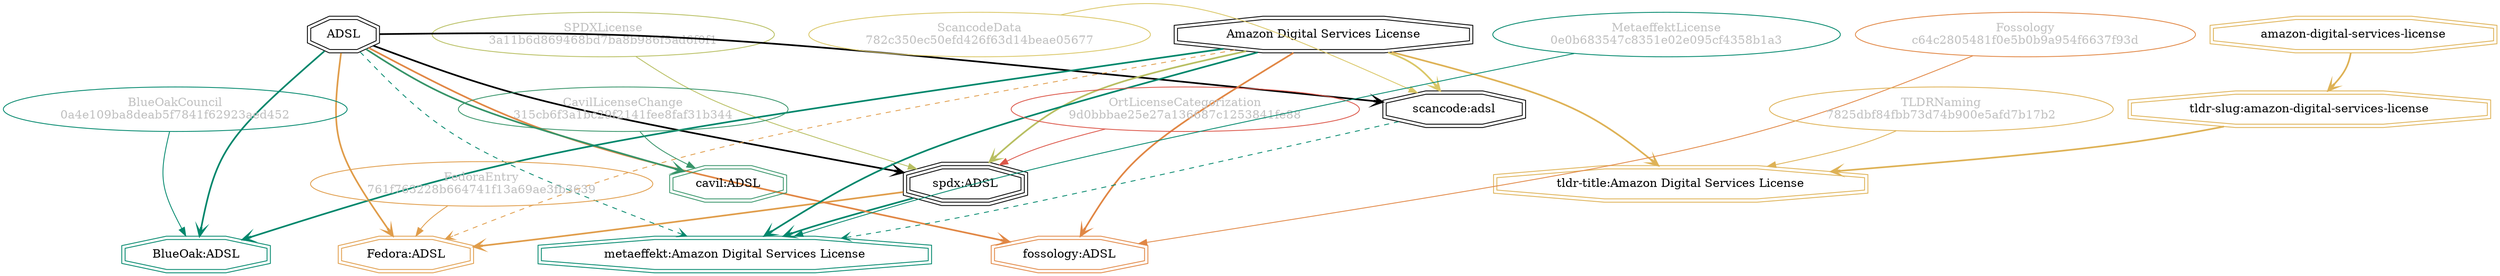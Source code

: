 strict digraph {
    node [shape=box];
    graph [splines=curved];
    18 [label="SPDXLicense\n3a11b6d869468bd7ba8b986f5ad6f0f1"
       ,fontcolor=gray
       ,color="#b8bf62"
       ,fillcolor="beige;1"
       ,shape=ellipse];
    19 [label="spdx:ADSL"
       ,shape=tripleoctagon];
    20 [label=ADSL
       ,shape=doubleoctagon];
    21 [label="Amazon Digital Services License"
       ,shape=doubleoctagon];
    5790 [label="FedoraEntry\n761f763228b664741f13a69ae3fb3639"
         ,fontcolor=gray
         ,color="#e09d4b"
         ,fillcolor="beige;1"
         ,shape=ellipse];
    5791 [label="Fedora:ADSL"
         ,color="#e09d4b"
         ,shape=doubleoctagon];
    8637 [label="BlueOakCouncil\n0a4e109ba8deab5f7841f62923aed452"
         ,fontcolor=gray
         ,color="#00876c"
         ,fillcolor="beige;1"
         ,shape=ellipse];
    8638 [label="BlueOak:ADSL"
         ,color="#00876c"
         ,shape=doubleoctagon];
    11449 [label="ScancodeData\n782c350ec50efd426f63d14beae05677"
          ,fontcolor=gray
          ,color="#dac767"
          ,fillcolor="beige;1"
          ,shape=ellipse];
    11450 [label="scancode:adsl"
          ,shape=doubleoctagon];
    27786 [label="Fossology\nc64c2805481f0e5b0b9a954f6637f93d"
          ,fontcolor=gray
          ,color="#e18745"
          ,fillcolor="beige;1"
          ,shape=ellipse];
    27787 [label="fossology:ADSL"
          ,color="#e18745"
          ,shape=doubleoctagon];
    28567 [label="OrtLicenseCategorization\n9d0bbbae25e27a136687c1253841fe88"
          ,fontcolor=gray
          ,color="#dc574a"
          ,fillcolor="beige;1"
          ,shape=ellipse];
    36417 [label="CavilLicenseChange\n315cb6f3a1bc29f2141fee8faf31b344"
          ,fontcolor=gray
          ,color="#379469"
          ,fillcolor="beige;1"
          ,shape=ellipse];
    36418 [label="cavil:ADSL"
          ,color="#379469"
          ,shape=doubleoctagon];
    38864 [label="MetaeffektLicense\n0e0b683547c8351e02e095cf4358b1a3"
          ,fontcolor=gray
          ,color="#00876c"
          ,fillcolor="beige;1"
          ,shape=ellipse];
    38865 [label="metaeffekt:Amazon Digital Services License"
          ,color="#00876c"
          ,shape=doubleoctagon];
    57617 [label="TLDRNaming\n7825dbf84fbb73d74b900e5afd7b17b2"
          ,fontcolor=gray
          ,color="#deb256"
          ,fillcolor="beige;1"
          ,shape=ellipse];
    57618 [label="tldr-title:Amazon Digital Services License"
          ,color="#deb256"
          ,shape=doubleoctagon];
    57619 [label="tldr-slug:amazon-digital-services-license"
          ,color="#deb256"
          ,shape=doubleoctagon];
    57620 [label="amazon-digital-services-license"
          ,color="#deb256"
          ,shape=doubleoctagon];
    18 -> 19 [weight=0.5
             ,color="#b8bf62"];
    19 -> 5791 [style=bold
               ,arrowhead=vee
               ,weight=0.7
               ,color="#e09d4b"];
    19 -> 38865 [style=bold
                ,arrowhead=vee
                ,weight=0.7
                ,color="#00876c"];
    20 -> 19 [style=bold
             ,arrowhead=vee
             ,weight=0.7];
    20 -> 5791 [style=bold
               ,arrowhead=vee
               ,weight=0.7
               ,color="#e09d4b"];
    20 -> 5791 [style=bold
               ,arrowhead=vee
               ,weight=0.7
               ,color="#e09d4b"];
    20 -> 8638 [style=bold
               ,arrowhead=vee
               ,weight=0.7
               ,color="#00876c"];
    20 -> 11450 [style=bold
                ,arrowhead=vee
                ,weight=0.7];
    20 -> 27787 [style=bold
                ,arrowhead=vee
                ,weight=0.7
                ,color="#e18745"];
    20 -> 36418 [style=bold
                ,arrowhead=vee
                ,weight=0.7
                ,color="#379469"];
    20 -> 36418 [style=bold
                ,arrowhead=vee
                ,weight=0.7
                ,color="#379469"];
    20 -> 38865 [style=dashed
                ,arrowhead=vee
                ,weight=0.5
                ,color="#00876c"];
    21 -> 19 [style=bold
             ,arrowhead=vee
             ,weight=0.7
             ,color="#b8bf62"];
    21 -> 5791 [style=dashed
               ,arrowhead=vee
               ,weight=0.5
               ,color="#e09d4b"];
    21 -> 8638 [style=bold
               ,arrowhead=vee
               ,weight=0.7
               ,color="#00876c"];
    21 -> 11450 [style=bold
                ,arrowhead=vee
                ,weight=0.7
                ,color="#dac767"];
    21 -> 27787 [style=bold
                ,arrowhead=vee
                ,weight=0.7
                ,color="#e18745"];
    21 -> 38865 [style=bold
                ,arrowhead=vee
                ,weight=0.7
                ,color="#00876c"];
    21 -> 38865 [style=bold
                ,arrowhead=vee
                ,weight=0.7
                ,color="#00876c"];
    21 -> 57618 [style=bold
                ,arrowhead=vee
                ,weight=0.7
                ,color="#deb256"];
    5790 -> 5791 [weight=0.5
                 ,color="#e09d4b"];
    8637 -> 8638 [weight=0.5
                 ,color="#00876c"];
    11449 -> 11450 [weight=0.5
                   ,color="#dac767"];
    11450 -> 38865 [style=dashed
                   ,arrowhead=vee
                   ,weight=0.5
                   ,color="#00876c"];
    27786 -> 27787 [weight=0.5
                   ,color="#e18745"];
    28567 -> 19 [weight=0.5
                ,color="#dc574a"];
    36417 -> 36418 [weight=0.5
                   ,color="#379469"];
    38864 -> 38865 [weight=0.5
                   ,color="#00876c"];
    57617 -> 57618 [weight=0.5
                   ,color="#deb256"];
    57619 -> 57618 [style=bold
                   ,arrowhead=vee
                   ,weight=0.7
                   ,color="#deb256"];
    57620 -> 57619 [style=bold
                   ,arrowhead=vee
                   ,weight=0.7
                   ,color="#deb256"];
}
